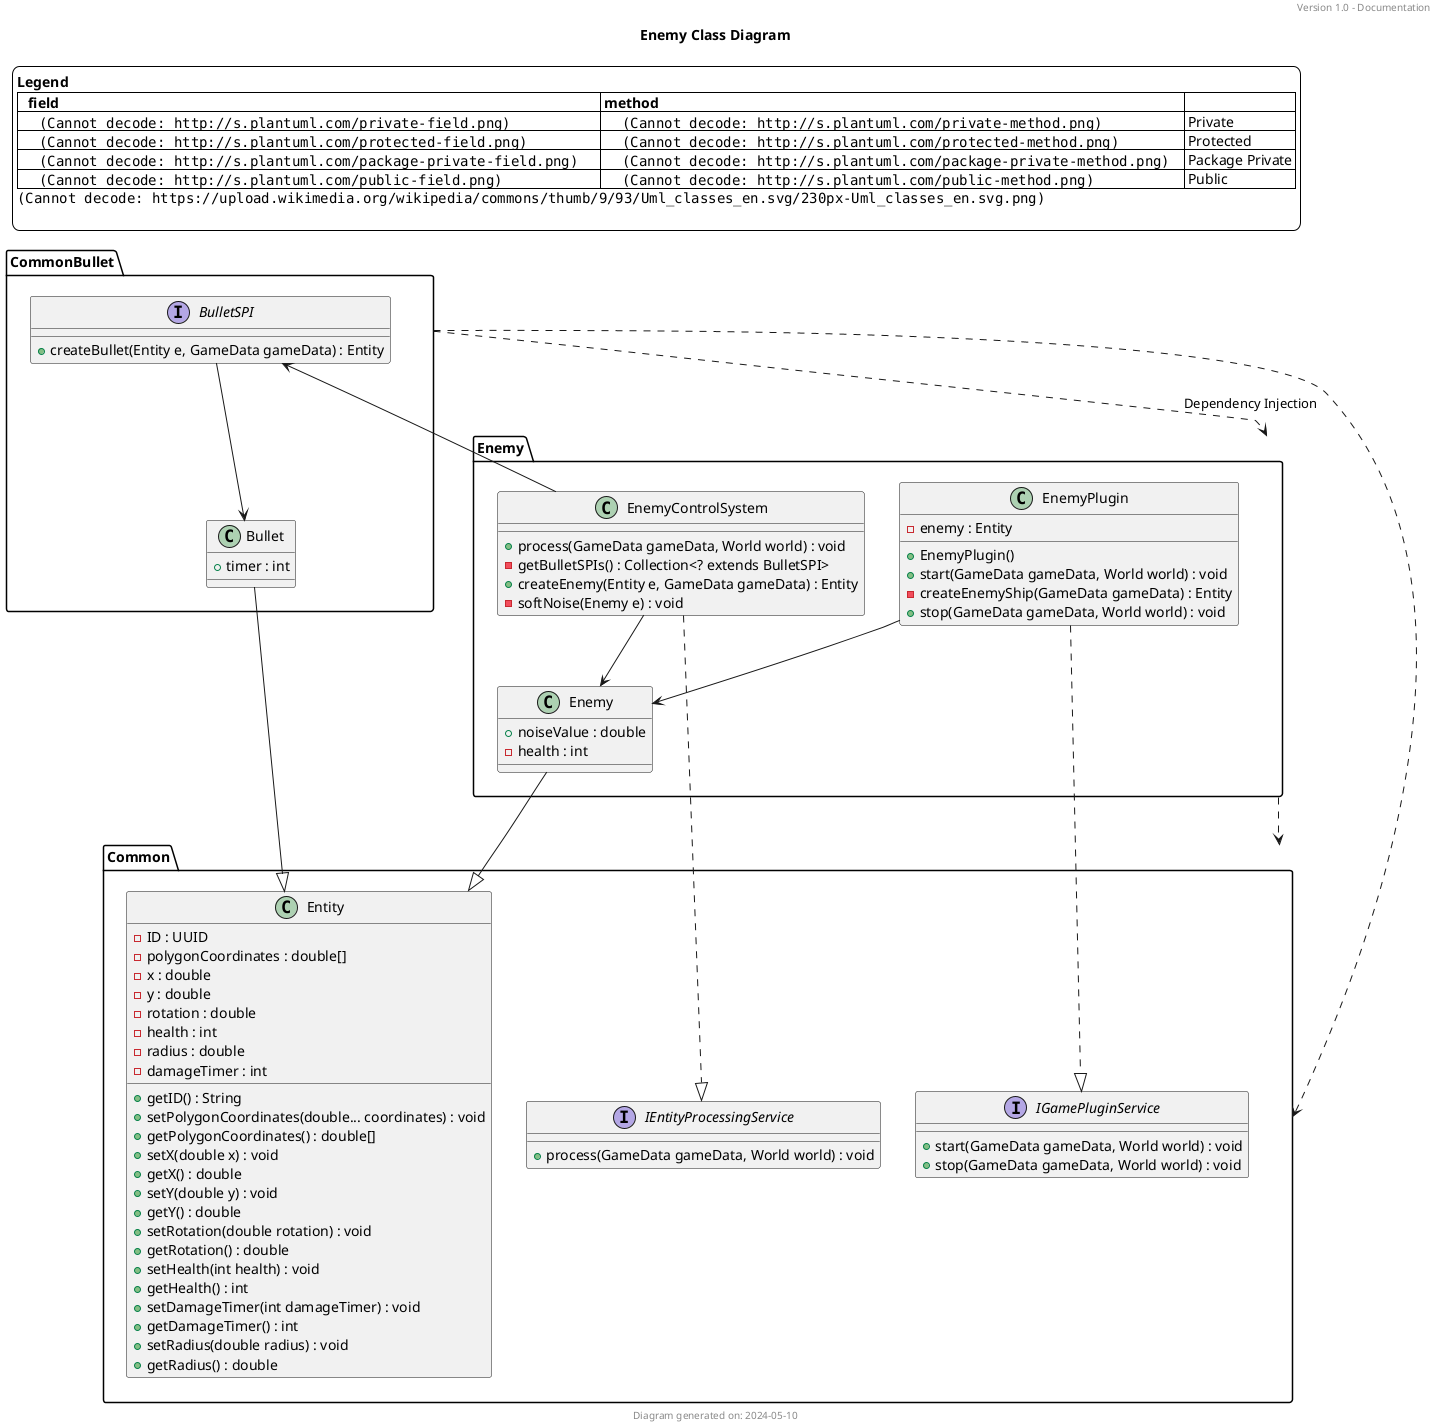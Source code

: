 @startuml
'https://plantuml.com/class-diagram
title Enemy Class Diagram
header Version 1.0 - Documentation
footer Diagram generated on: 2024-05-10

package Enemy {
    class Enemy {
        +noiseValue : double
        -health : int
    }

    class EnemyControlSystem {
        +process(GameData gameData, World world) : void
        -getBulletSPIs() : Collection<? extends BulletSPI>
        +createEnemy(Entity e, GameData gameData) : Entity
        -softNoise(Enemy e) : void
    }
    EnemyControlSystem --> Enemy

    class EnemyPlugin {
        -enemy : Entity

        +EnemyPlugin()
        +start(GameData gameData, World world) : void
        -createEnemyShip(GameData gameData) : Entity
        +stop(GameData gameData, World world) : void
    }
    EnemyPlugin --> Enemy
}
Enemy ..> Common
Enemy.Enemy --|> Common.Entity
Enemy.EnemyControlSystem ..|> Common.IEntityProcessingService
EnemyControlSystem --> CommonBullet.BulletSPI
Enemy.EnemyPlugin ..|> Common.IGamePluginService

package Common {
    interface IEntityProcessingService {
        +process(GameData gameData, World world) : void
    }

    interface IGamePluginService {
        +start(GameData gameData, World world) : void
        +stop(GameData gameData, World world) : void
    }

    class Entity {
        -ID : UUID
        -polygonCoordinates : double[]
        -x : double
        -y : double
        -rotation : double
        -health : int
        -radius : double
        -damageTimer : int

        +getID() : String
        +setPolygonCoordinates(double... coordinates) : void
        +getPolygonCoordinates() : double[]
        +setX(double x) : void
        +getX() : double
        +setY(double y) : void
        +getY() : double
        +setRotation(double rotation) : void
        +getRotation() : double
        +setHealth(int health) : void
        +getHealth() : int
        +setDamageTimer(int damageTimer) : void
        +getDamageTimer() : int
        +setRadius(double radius) : void
        +getRadius() : double
    }
}

package CommonBullet {
    class Bullet {
        +timer : int
    }

    interface BulletSPI {
        +createBullet(Entity e, GameData gameData) : Entity
    }
    BulletSPI --> Bullet
}
CommonBullet ....> Common
CommonBullet.Bullet --|> Common.Entity
CommonBullet ..> Enemy : Dependency Injection

'https://stackoverflow.com/questions/54882822/plantuml-class-diagram-field-method-visibility-in-legend
skinparam legendBackgroundColor #ffffff,
legend top left
**Legend**
|=   field |= method |=  |
|      <img:http://s.plantuml.com/private-field.png>      |      <img:http://s.plantuml.com/private-method.png>     | Private |
|      <img:http://s.plantuml.com/protected-field.png>    |      <img:http://s.plantuml.com/protected-method.png>   | Protected |
|      <img:http://s.plantuml.com/package-private-field.png>      |      <img:http://s.plantuml.com/package-private-method.png>    | Package Private |
|      <img:http://s.plantuml.com/public-field.png>      |      <img:http://s.plantuml.com/public-method.png>     | Public |
'https://www.youtube.com/watch?v=pYvL31l-hoY&ab_channel=Randomcode
<img:https://upload.wikimedia.org/wikipedia/commons/thumb/9/93/Uml_classes_en.svg/230px-Uml_classes_en.svg.png>

end legend

@enduml
